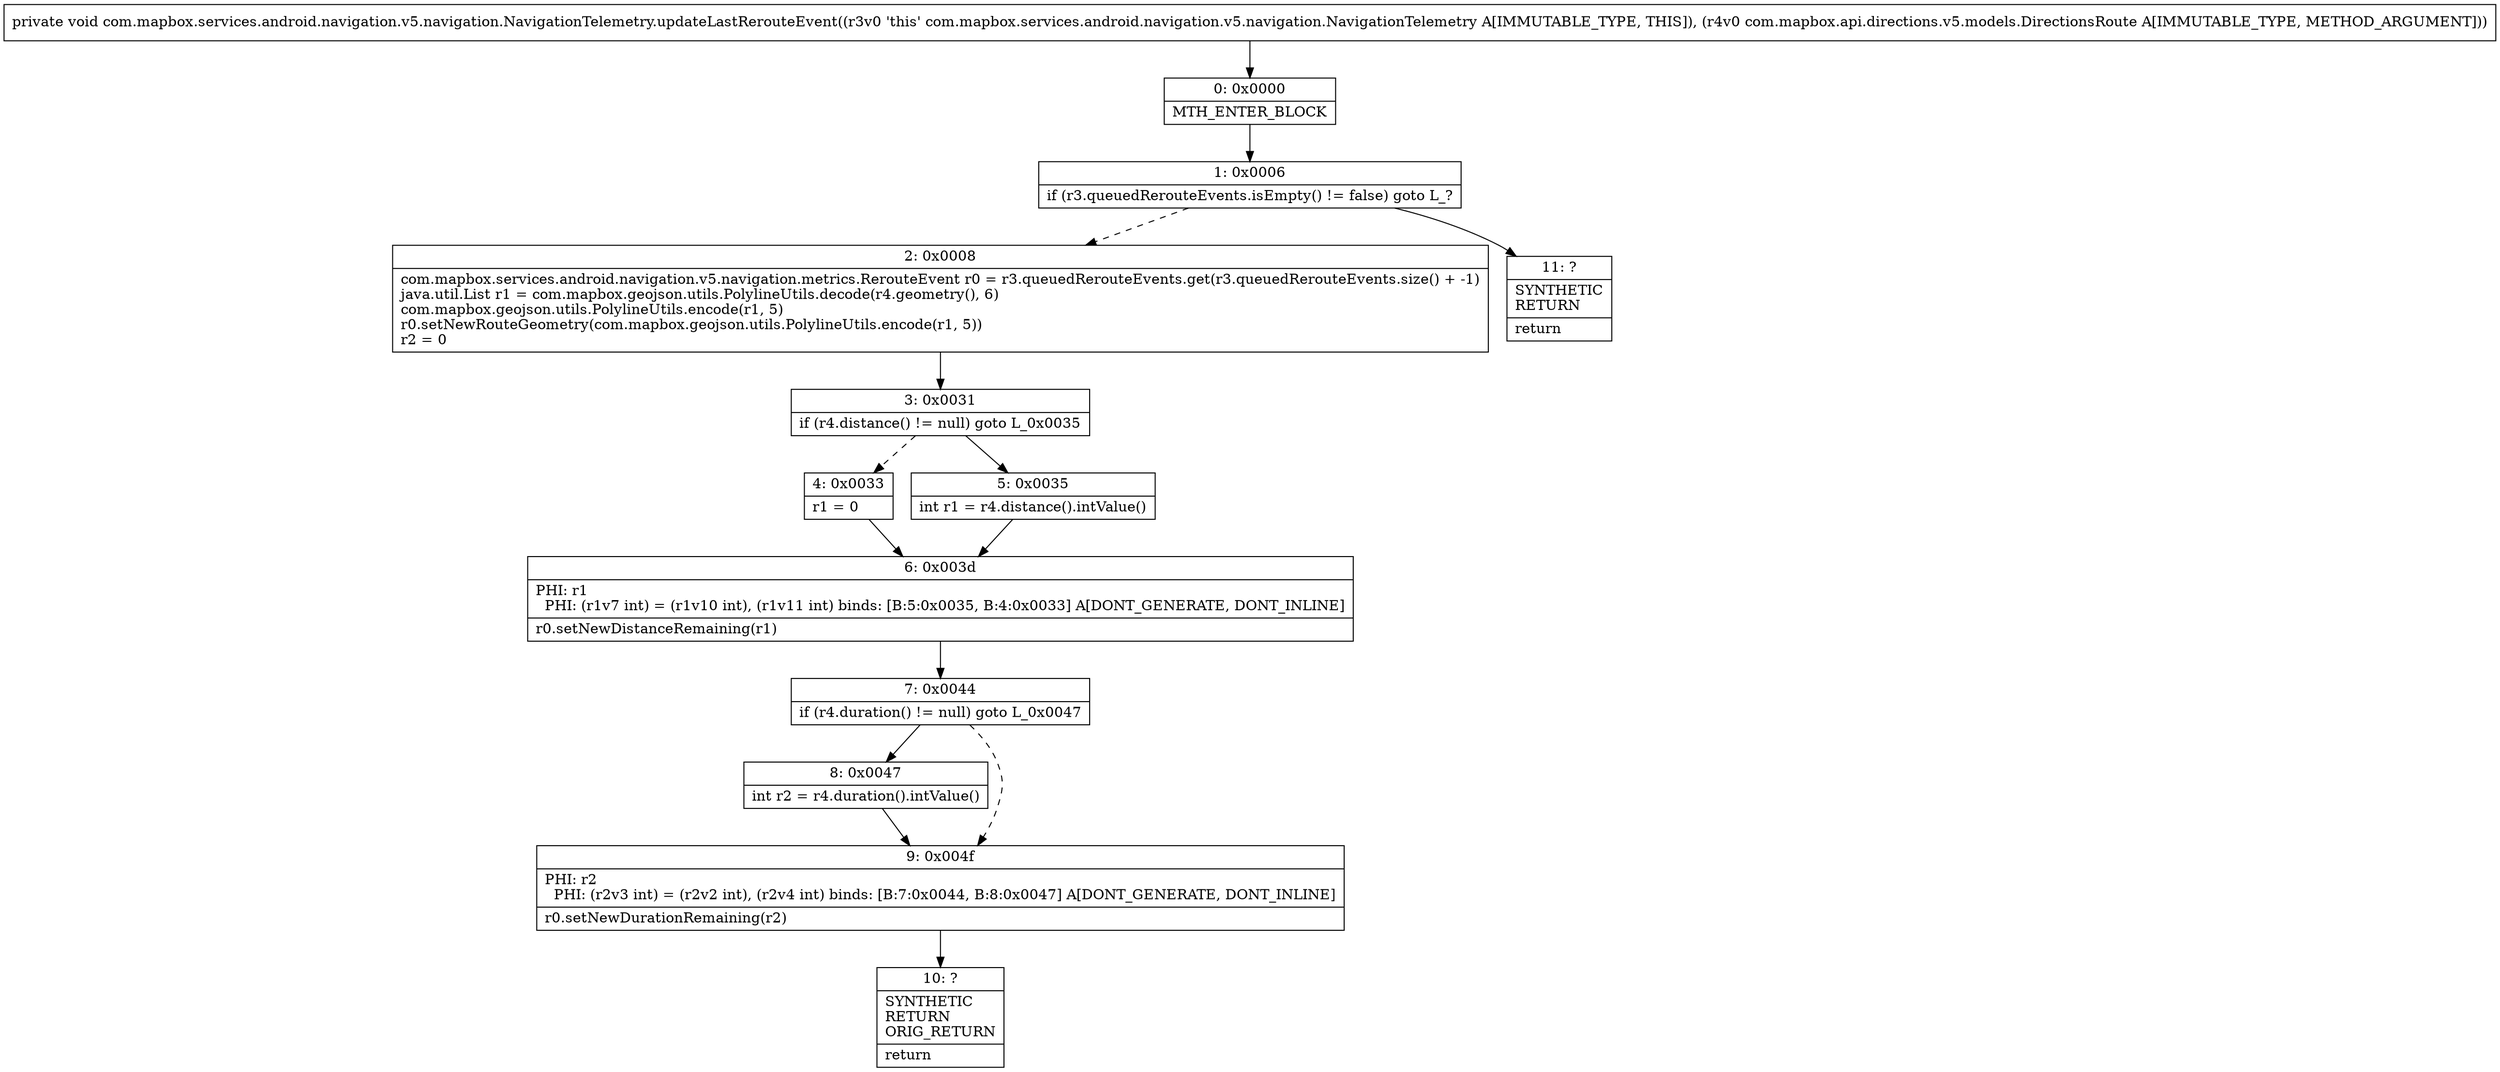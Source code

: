 digraph "CFG forcom.mapbox.services.android.navigation.v5.navigation.NavigationTelemetry.updateLastRerouteEvent(Lcom\/mapbox\/api\/directions\/v5\/models\/DirectionsRoute;)V" {
Node_0 [shape=record,label="{0\:\ 0x0000|MTH_ENTER_BLOCK\l}"];
Node_1 [shape=record,label="{1\:\ 0x0006|if (r3.queuedRerouteEvents.isEmpty() != false) goto L_?\l}"];
Node_2 [shape=record,label="{2\:\ 0x0008|com.mapbox.services.android.navigation.v5.navigation.metrics.RerouteEvent r0 = r3.queuedRerouteEvents.get(r3.queuedRerouteEvents.size() + \-1)\ljava.util.List r1 = com.mapbox.geojson.utils.PolylineUtils.decode(r4.geometry(), 6)\lcom.mapbox.geojson.utils.PolylineUtils.encode(r1, 5)\lr0.setNewRouteGeometry(com.mapbox.geojson.utils.PolylineUtils.encode(r1, 5))\lr2 = 0\l}"];
Node_3 [shape=record,label="{3\:\ 0x0031|if (r4.distance() != null) goto L_0x0035\l}"];
Node_4 [shape=record,label="{4\:\ 0x0033|r1 = 0\l}"];
Node_5 [shape=record,label="{5\:\ 0x0035|int r1 = r4.distance().intValue()\l}"];
Node_6 [shape=record,label="{6\:\ 0x003d|PHI: r1 \l  PHI: (r1v7 int) = (r1v10 int), (r1v11 int) binds: [B:5:0x0035, B:4:0x0033] A[DONT_GENERATE, DONT_INLINE]\l|r0.setNewDistanceRemaining(r1)\l}"];
Node_7 [shape=record,label="{7\:\ 0x0044|if (r4.duration() != null) goto L_0x0047\l}"];
Node_8 [shape=record,label="{8\:\ 0x0047|int r2 = r4.duration().intValue()\l}"];
Node_9 [shape=record,label="{9\:\ 0x004f|PHI: r2 \l  PHI: (r2v3 int) = (r2v2 int), (r2v4 int) binds: [B:7:0x0044, B:8:0x0047] A[DONT_GENERATE, DONT_INLINE]\l|r0.setNewDurationRemaining(r2)\l}"];
Node_10 [shape=record,label="{10\:\ ?|SYNTHETIC\lRETURN\lORIG_RETURN\l|return\l}"];
Node_11 [shape=record,label="{11\:\ ?|SYNTHETIC\lRETURN\l|return\l}"];
MethodNode[shape=record,label="{private void com.mapbox.services.android.navigation.v5.navigation.NavigationTelemetry.updateLastRerouteEvent((r3v0 'this' com.mapbox.services.android.navigation.v5.navigation.NavigationTelemetry A[IMMUTABLE_TYPE, THIS]), (r4v0 com.mapbox.api.directions.v5.models.DirectionsRoute A[IMMUTABLE_TYPE, METHOD_ARGUMENT])) }"];
MethodNode -> Node_0;
Node_0 -> Node_1;
Node_1 -> Node_2[style=dashed];
Node_1 -> Node_11;
Node_2 -> Node_3;
Node_3 -> Node_4[style=dashed];
Node_3 -> Node_5;
Node_4 -> Node_6;
Node_5 -> Node_6;
Node_6 -> Node_7;
Node_7 -> Node_8;
Node_7 -> Node_9[style=dashed];
Node_8 -> Node_9;
Node_9 -> Node_10;
}

